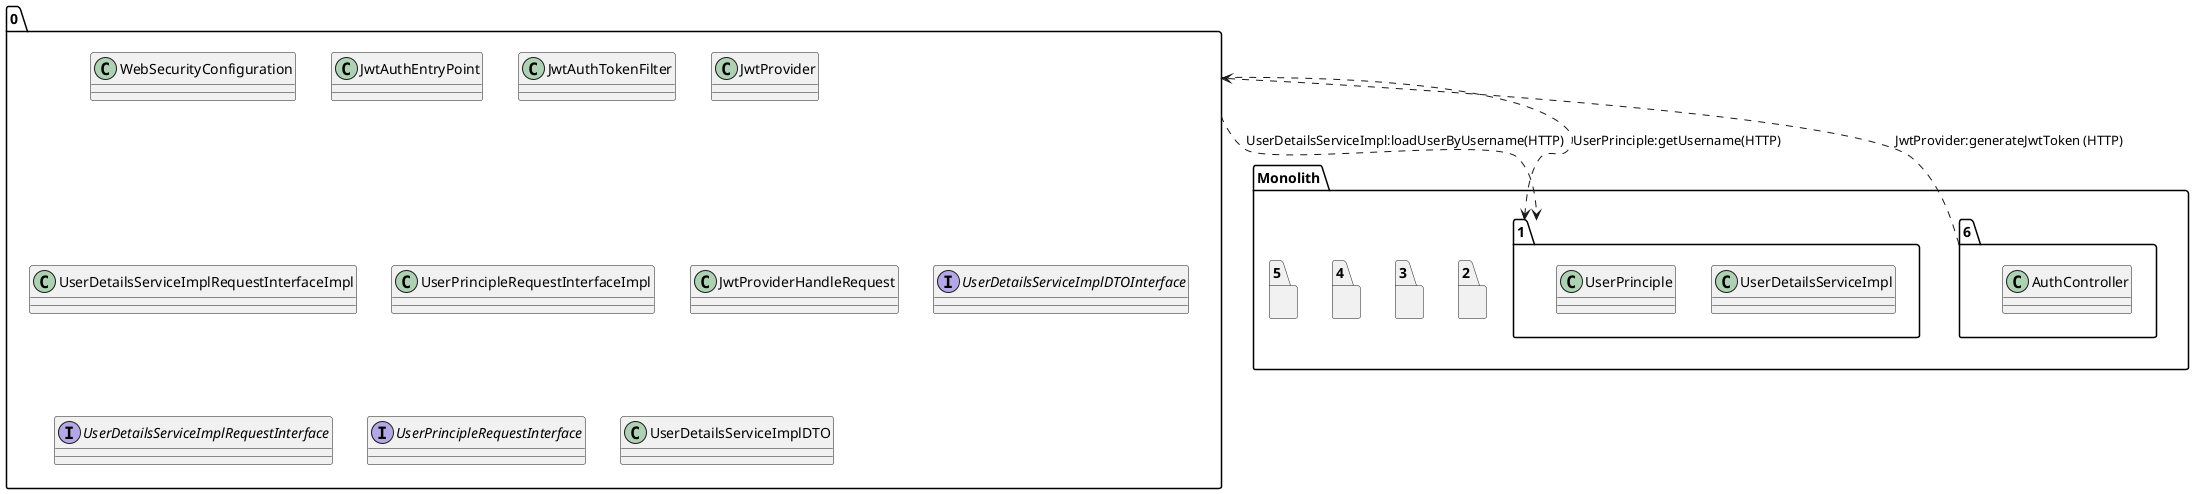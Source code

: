 @startuml
package "0"{
class WebSecurityConfiguration
class JwtAuthEntryPoint
class JwtAuthTokenFilter
class JwtProvider
class UserDetailsServiceImplRequestInterfaceImpl
class UserPrincipleRequestInterfaceImpl
class JwtProviderHandleRequest
interface UserDetailsServiceImplDTOInterface
interface UserDetailsServiceImplRequestInterface
interface UserPrincipleRequestInterface
class UserDetailsServiceImplDTO
}
package "Monolith" {
package "1"{
class UserDetailsServiceImpl
class UserPrinciple
}
package "2"{
}
package "3"{
}
package "4"{
}
package "5"{
}
package "6"{
class AuthController
}
}
"0"..>"1":UserDetailsServiceImpl:loadUserByUsername(HTTP)
"0"..>"1":UserPrinciple:getUsername(HTTP)
"6"..>"0":JwtProvider:generateJwtToken (HTTP)
@enduml